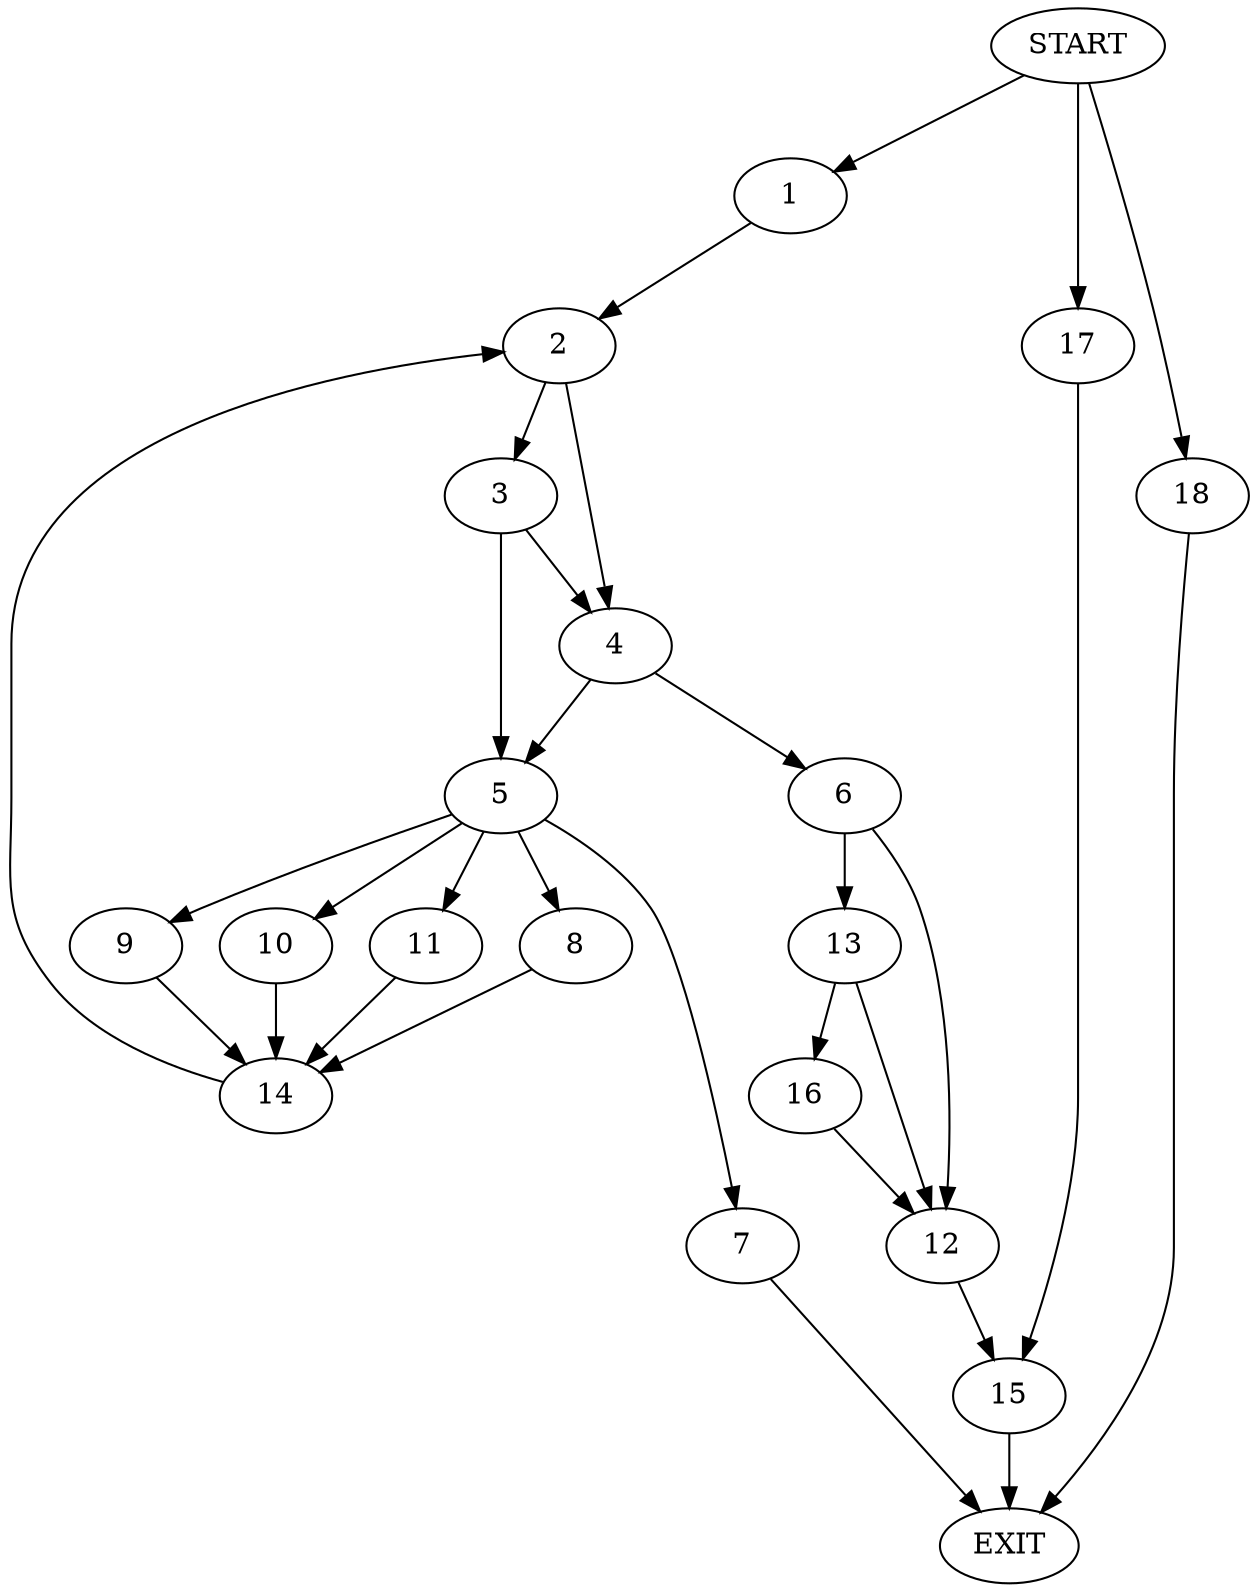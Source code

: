 digraph {
0 [label="START"];
1;
2;
3;
4;
5;
6;
7;
8;
9;
10;
11;
12;
13;
14;
15;
16;
17;
18;
19 [label="EXIT"];
0 -> 1;
1 -> 2;
2 -> 3;
2 -> 4;
4 -> 5;
4 -> 6;
3 -> 5;
3 -> 4;
5 -> 7;
5 -> 8;
5 -> 9;
5 -> 10;
5 -> 11;
6 -> 12;
6 -> 13;
10 -> 14;
11 -> 14;
7 -> 19;
8 -> 14;
9 -> 14;
14 -> 2;
12 -> 15;
13 -> 12;
13 -> 16;
16 -> 12;
15 -> 19;
0 -> 17;
17 -> 15;
0 -> 18;
18 -> 19;
}